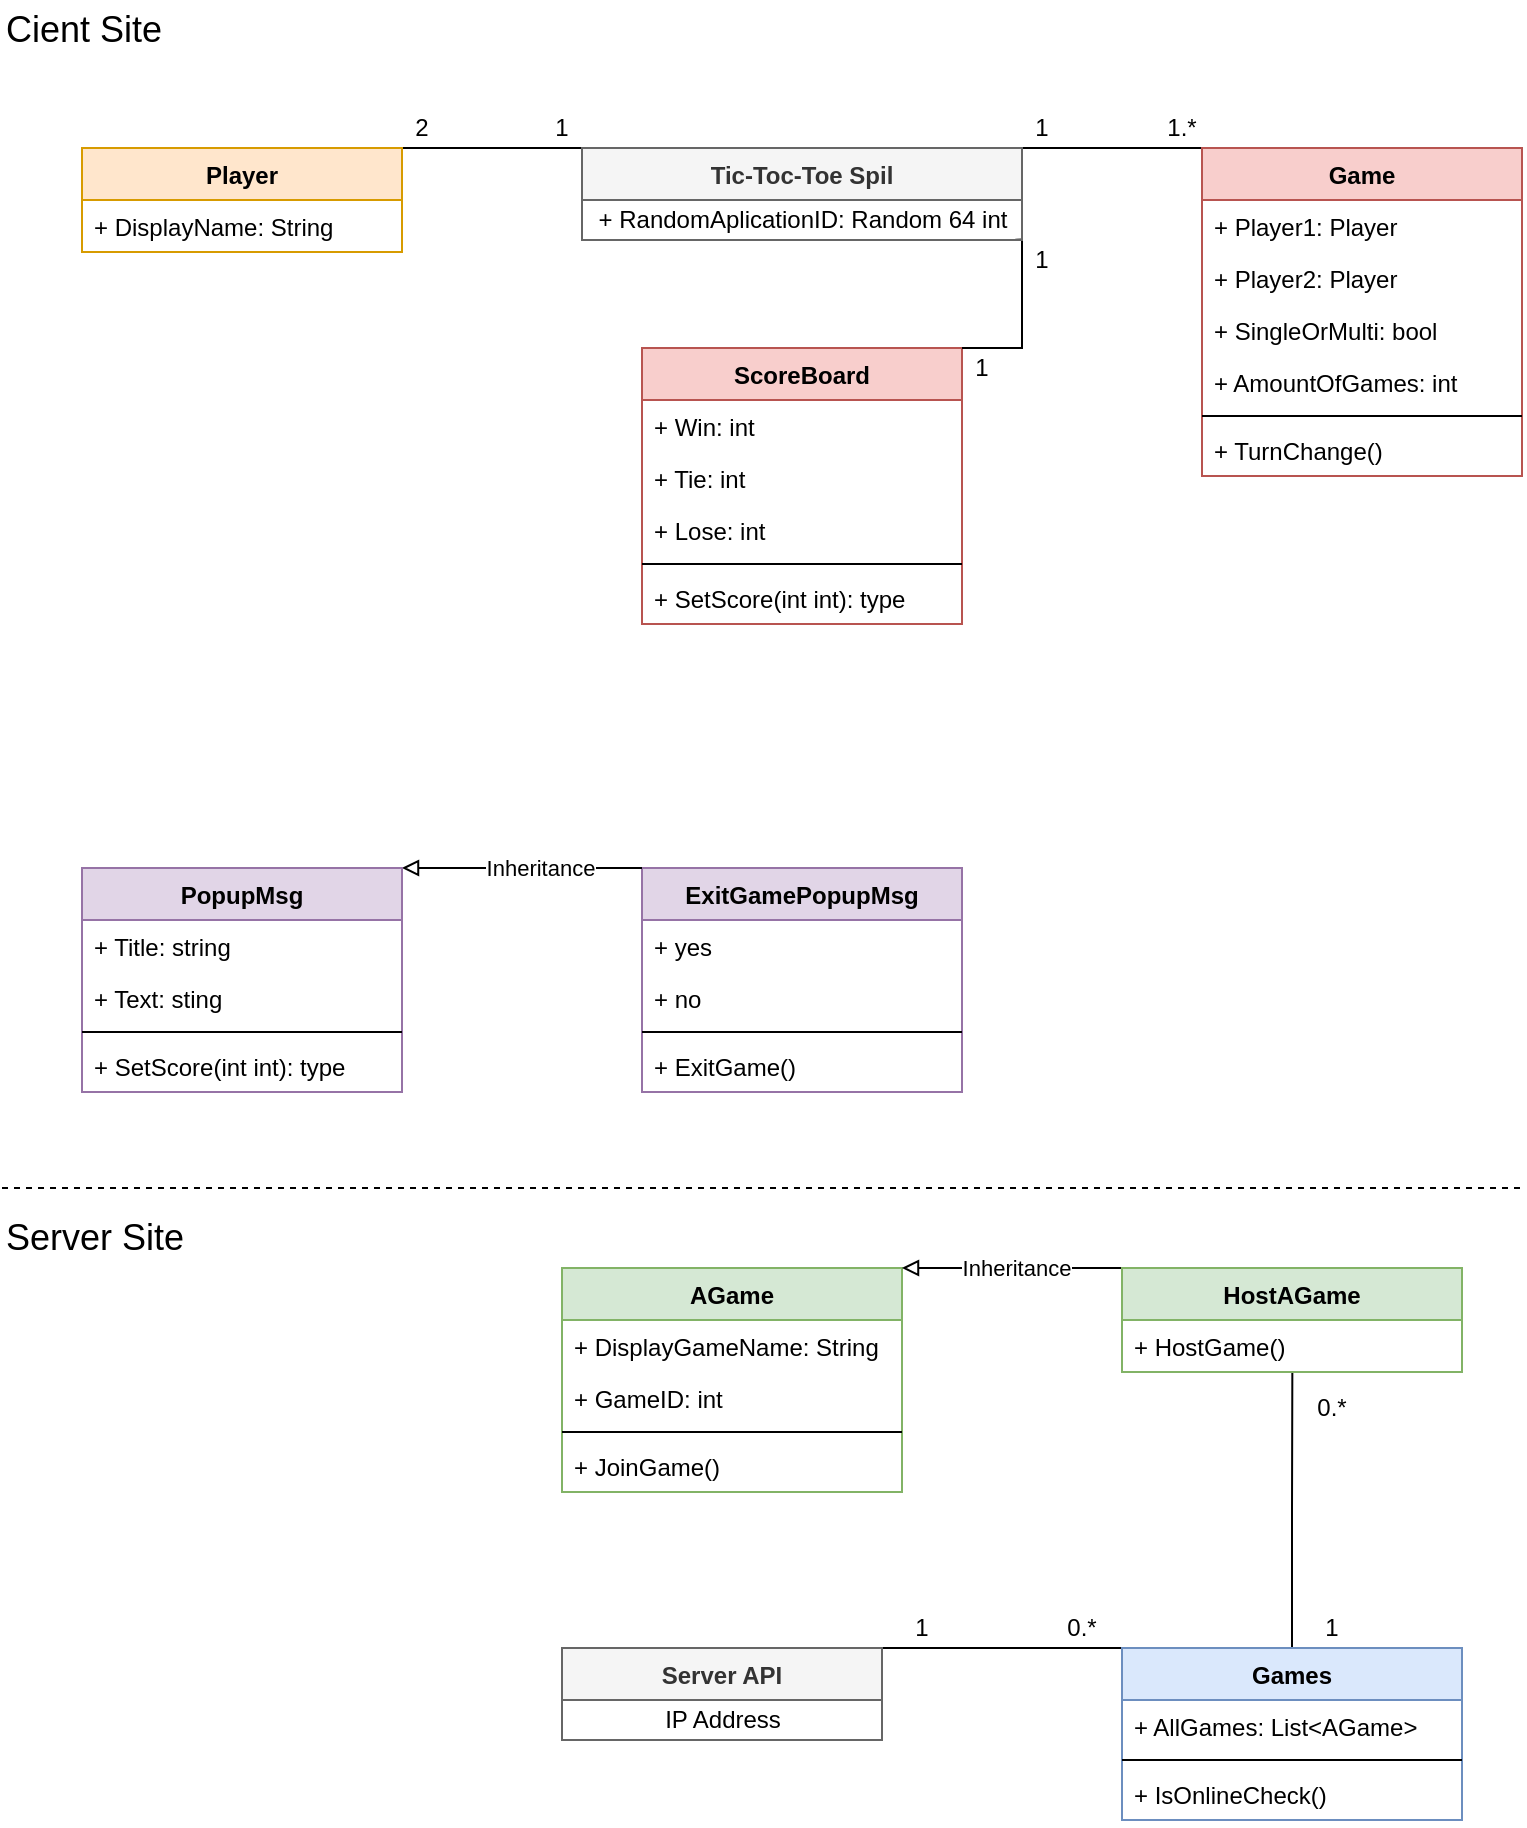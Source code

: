 <mxfile version="13.1.10" type="device"><diagram id="ACzSiA1cWy-pPMRIgDIq" name="Page-1"><mxGraphModel dx="813" dy="435" grid="1" gridSize="10" guides="1" tooltips="1" connect="1" arrows="1" fold="1" page="1" pageScale="1" pageWidth="827" pageHeight="1169" math="0" shadow="0"><root><mxCell id="0"/><mxCell id="1" parent="0"/><mxCell id="vVCE4BORRbF1lqUEulKu-20" value="&lt;font style=&quot;font-size: 18px&quot;&gt;Cient Site&lt;/font&gt;" style="text;html=1;strokeColor=none;fillColor=none;align=left;verticalAlign=middle;whiteSpace=wrap;rounded=0;" parent="1" vertex="1"><mxGeometry x="40" y="6" width="240" height="30" as="geometry"/></mxCell><mxCell id="Mw3CWy66S3aXaLi-vJ4v-68" value="ScoreBoard" style="swimlane;fontStyle=1;align=center;verticalAlign=top;childLayout=stackLayout;horizontal=1;startSize=26;horizontalStack=0;resizeParent=1;resizeParentMax=0;resizeLast=0;collapsible=1;marginBottom=0;fillColor=#f8cecc;strokeColor=#b85450;" parent="1" vertex="1"><mxGeometry x="360" y="180" width="160" height="138" as="geometry"/></mxCell><mxCell id="Mw3CWy66S3aXaLi-vJ4v-69" value="+ Win: int" style="text;strokeColor=none;fillColor=none;align=left;verticalAlign=top;spacingLeft=4;spacingRight=4;overflow=hidden;rotatable=0;points=[[0,0.5],[1,0.5]];portConstraint=eastwest;" parent="Mw3CWy66S3aXaLi-vJ4v-68" vertex="1"><mxGeometry y="26" width="160" height="26" as="geometry"/></mxCell><mxCell id="Mw3CWy66S3aXaLi-vJ4v-86" value="+ Tie: int" style="text;strokeColor=none;fillColor=none;align=left;verticalAlign=top;spacingLeft=4;spacingRight=4;overflow=hidden;rotatable=0;points=[[0,0.5],[1,0.5]];portConstraint=eastwest;" parent="Mw3CWy66S3aXaLi-vJ4v-68" vertex="1"><mxGeometry y="52" width="160" height="26" as="geometry"/></mxCell><mxCell id="Mw3CWy66S3aXaLi-vJ4v-87" value="+ Lose: int" style="text;strokeColor=none;fillColor=none;align=left;verticalAlign=top;spacingLeft=4;spacingRight=4;overflow=hidden;rotatable=0;points=[[0,0.5],[1,0.5]];portConstraint=eastwest;" parent="Mw3CWy66S3aXaLi-vJ4v-68" vertex="1"><mxGeometry y="78" width="160" height="26" as="geometry"/></mxCell><mxCell id="Mw3CWy66S3aXaLi-vJ4v-70" value="" style="line;strokeWidth=1;fillColor=none;align=left;verticalAlign=middle;spacingTop=-1;spacingLeft=3;spacingRight=3;rotatable=0;labelPosition=right;points=[];portConstraint=eastwest;" parent="Mw3CWy66S3aXaLi-vJ4v-68" vertex="1"><mxGeometry y="104" width="160" height="8" as="geometry"/></mxCell><mxCell id="Mw3CWy66S3aXaLi-vJ4v-71" value="+ SetScore(int int): type" style="text;strokeColor=none;fillColor=none;align=left;verticalAlign=top;spacingLeft=4;spacingRight=4;overflow=hidden;rotatable=0;points=[[0,0.5],[1,0.5]];portConstraint=eastwest;" parent="Mw3CWy66S3aXaLi-vJ4v-68" vertex="1"><mxGeometry y="112" width="160" height="26" as="geometry"/></mxCell><mxCell id="vVCE4BORRbF1lqUEulKu-21" value="&lt;font style=&quot;font-size: 18px&quot;&gt;Server Site&lt;/font&gt;" style="text;html=1;strokeColor=none;fillColor=none;align=left;verticalAlign=middle;whiteSpace=wrap;rounded=0;" parent="1" vertex="1"><mxGeometry x="40" y="610" width="240" height="30" as="geometry"/></mxCell><mxCell id="vVCE4BORRbF1lqUEulKu-23" value="" style="endArrow=none;dashed=1;html=1;" parent="1" edge="1"><mxGeometry width="50" height="50" relative="1" as="geometry"><mxPoint x="40" y="600" as="sourcePoint"/><mxPoint x="800" y="600" as="targetPoint"/></mxGeometry></mxCell><mxCell id="Mw3CWy66S3aXaLi-vJ4v-9" style="edgeStyle=orthogonalEdgeStyle;rounded=0;orthogonalLoop=1;jettySize=auto;html=1;exitX=0;exitY=0;exitDx=0;exitDy=0;entryX=1;entryY=0;entryDx=0;entryDy=0;endArrow=none;endFill=0;" parent="1" source="Mw3CWy66S3aXaLi-vJ4v-1" edge="1"><mxGeometry relative="1" as="geometry"><mxPoint x="240" y="80" as="targetPoint"/><Array as="points"><mxPoint x="300" y="80"/><mxPoint x="300" y="80"/></Array></mxGeometry></mxCell><mxCell id="Mw3CWy66S3aXaLi-vJ4v-62" style="edgeStyle=orthogonalEdgeStyle;rounded=0;orthogonalLoop=1;jettySize=auto;html=1;exitX=0;exitY=1;exitDx=0;exitDy=0;entryX=1;entryY=0;entryDx=0;entryDy=0;endArrow=none;endFill=0;" parent="1" source="Mw3CWy66S3aXaLi-vJ4v-10" target="Mw3CWy66S3aXaLi-vJ4v-52" edge="1"><mxGeometry relative="1" as="geometry"><Array as="points"><mxPoint x="180" y="80"/><mxPoint x="180" y="80"/></Array></mxGeometry></mxCell><mxCell id="Mw3CWy66S3aXaLi-vJ4v-10" value="2" style="text;html=1;strokeColor=none;fillColor=none;align=center;verticalAlign=middle;whiteSpace=wrap;rounded=0;" parent="1" vertex="1"><mxGeometry x="240" y="60" width="20" height="20" as="geometry"/></mxCell><mxCell id="Mw3CWy66S3aXaLi-vJ4v-11" value="1" style="text;html=1;strokeColor=none;fillColor=none;align=center;verticalAlign=middle;whiteSpace=wrap;rounded=0;" parent="1" vertex="1"><mxGeometry x="310" y="60" width="20" height="20" as="geometry"/></mxCell><mxCell id="Mw3CWy66S3aXaLi-vJ4v-83" style="edgeStyle=orthogonalEdgeStyle;rounded=0;orthogonalLoop=1;jettySize=auto;html=1;exitX=1;exitY=0;exitDx=0;exitDy=0;entryX=0;entryY=0;entryDx=0;entryDy=0;endArrow=none;endFill=0;" parent="1" source="Mw3CWy66S3aXaLi-vJ4v-33" target="Mw3CWy66S3aXaLi-vJ4v-78" edge="1"><mxGeometry relative="1" as="geometry"><Array as="points"><mxPoint x="500" y="830"/><mxPoint x="500" y="830"/></Array></mxGeometry></mxCell><mxCell id="Mw3CWy66S3aXaLi-vJ4v-52" value="Player" style="swimlane;fontStyle=1;align=center;verticalAlign=top;childLayout=stackLayout;horizontal=1;startSize=26;horizontalStack=0;resizeParent=1;resizeParentMax=0;resizeLast=0;collapsible=1;marginBottom=0;fillColor=#ffe6cc;strokeColor=#d79b00;" parent="1" vertex="1"><mxGeometry x="80" y="80" width="160" height="52" as="geometry"><mxRectangle x="80" y="80" width="80" height="26" as="alternateBounds"/></mxGeometry></mxCell><mxCell id="Mw3CWy66S3aXaLi-vJ4v-61" value="+ DisplayName: String" style="text;strokeColor=none;fillColor=none;align=left;verticalAlign=top;spacingLeft=4;spacingRight=4;overflow=hidden;rotatable=0;points=[[0,0.5],[1,0.5]];portConstraint=eastwest;" parent="Mw3CWy66S3aXaLi-vJ4v-52" vertex="1"><mxGeometry y="26" width="160" height="26" as="geometry"/></mxCell><mxCell id="Mw3CWy66S3aXaLi-vJ4v-72" style="edgeStyle=orthogonalEdgeStyle;rounded=0;orthogonalLoop=1;jettySize=auto;html=1;entryX=0.985;entryY=0.992;entryDx=0;entryDy=0;endArrow=none;endFill=0;entryPerimeter=0;exitX=1;exitY=0;exitDx=0;exitDy=0;" parent="1" source="Mw3CWy66S3aXaLi-vJ4v-68" target="Mw3CWy66S3aXaLi-vJ4v-120" edge="1"><mxGeometry relative="1" as="geometry"><mxPoint x="360" y="140.988" as="targetPoint"/><Array as="points"><mxPoint x="550" y="180"/><mxPoint x="550" y="126"/></Array><mxPoint x="500" y="150" as="sourcePoint"/></mxGeometry></mxCell><mxCell id="Mw3CWy66S3aXaLi-vJ4v-73" value="1" style="text;html=1;strokeColor=none;fillColor=none;align=center;verticalAlign=middle;whiteSpace=wrap;rounded=0;" parent="1" vertex="1"><mxGeometry x="550" y="126" width="20" height="20" as="geometry"/></mxCell><mxCell id="Mw3CWy66S3aXaLi-vJ4v-74" value="1" style="text;html=1;strokeColor=none;fillColor=none;align=center;verticalAlign=middle;whiteSpace=wrap;rounded=0;" parent="1" vertex="1"><mxGeometry x="520" y="180" width="20" height="20" as="geometry"/></mxCell><mxCell id="fo0yCYmnehQVWhWmsTGF-16" style="edgeStyle=orthogonalEdgeStyle;rounded=0;orthogonalLoop=1;jettySize=auto;html=1;exitX=1;exitY=0;exitDx=0;exitDy=0;entryX=0;entryY=0;entryDx=0;entryDy=0;endArrow=none;endFill=0;" edge="1" parent="1" source="Mw3CWy66S3aXaLi-vJ4v-1" target="fo0yCYmnehQVWhWmsTGF-10"><mxGeometry relative="1" as="geometry"><Array as="points"><mxPoint x="600" y="80"/><mxPoint x="600" y="80"/></Array></mxGeometry></mxCell><mxCell id="Mw3CWy66S3aXaLi-vJ4v-1" value="Tic-Toc-Toe Spil" style="swimlane;fontStyle=1;align=center;verticalAlign=top;childLayout=stackLayout;horizontal=1;startSize=26;horizontalStack=0;resizeParent=1;resizeParentMax=0;resizeLast=0;collapsible=1;marginBottom=0;fillColor=#f5f5f5;strokeColor=#666666;fontColor=#333333;" parent="1" vertex="1"><mxGeometry x="330" y="80" width="220" height="46" as="geometry"/></mxCell><mxCell id="Mw3CWy66S3aXaLi-vJ4v-120" value="+ RandomAplicationID: Random 64 int" style="text;html=1;align=center;verticalAlign=middle;resizable=0;points=[];autosize=1;" parent="Mw3CWy66S3aXaLi-vJ4v-1" vertex="1"><mxGeometry y="26" width="220" height="20" as="geometry"/></mxCell><mxCell id="fo0yCYmnehQVWhWmsTGF-10" value="Game" style="swimlane;fontStyle=1;align=center;verticalAlign=top;childLayout=stackLayout;horizontal=1;startSize=26;horizontalStack=0;resizeParent=1;resizeParentMax=0;resizeLast=0;collapsible=1;marginBottom=0;fillColor=#f8cecc;strokeColor=#b85450;" vertex="1" parent="1"><mxGeometry x="640" y="80" width="160" height="164" as="geometry"/></mxCell><mxCell id="fo0yCYmnehQVWhWmsTGF-17" value="+ Player1: Player" style="text;strokeColor=none;fillColor=none;align=left;verticalAlign=top;spacingLeft=4;spacingRight=4;overflow=hidden;rotatable=0;points=[[0,0.5],[1,0.5]];portConstraint=eastwest;" vertex="1" parent="fo0yCYmnehQVWhWmsTGF-10"><mxGeometry y="26" width="160" height="26" as="geometry"/></mxCell><mxCell id="fo0yCYmnehQVWhWmsTGF-18" value="+ Player2: Player" style="text;strokeColor=none;fillColor=none;align=left;verticalAlign=top;spacingLeft=4;spacingRight=4;overflow=hidden;rotatable=0;points=[[0,0.5],[1,0.5]];portConstraint=eastwest;" vertex="1" parent="fo0yCYmnehQVWhWmsTGF-10"><mxGeometry y="52" width="160" height="26" as="geometry"/></mxCell><mxCell id="Mw3CWy66S3aXaLi-vJ4v-56" value="+ SingleOrMulti: bool" style="text;strokeColor=none;fillColor=none;align=left;verticalAlign=top;spacingLeft=4;spacingRight=4;overflow=hidden;rotatable=0;points=[[0,0.5],[1,0.5]];portConstraint=eastwest;" parent="fo0yCYmnehQVWhWmsTGF-10" vertex="1"><mxGeometry y="78" width="160" height="26" as="geometry"/></mxCell><mxCell id="fo0yCYmnehQVWhWmsTGF-11" value="+ AmountOfGames: int" style="text;strokeColor=none;fillColor=none;align=left;verticalAlign=top;spacingLeft=4;spacingRight=4;overflow=hidden;rotatable=0;points=[[0,0.5],[1,0.5]];portConstraint=eastwest;" vertex="1" parent="fo0yCYmnehQVWhWmsTGF-10"><mxGeometry y="104" width="160" height="26" as="geometry"/></mxCell><mxCell id="fo0yCYmnehQVWhWmsTGF-14" value="" style="line;strokeWidth=1;fillColor=none;align=left;verticalAlign=middle;spacingTop=-1;spacingLeft=3;spacingRight=3;rotatable=0;labelPosition=right;points=[];portConstraint=eastwest;" vertex="1" parent="fo0yCYmnehQVWhWmsTGF-10"><mxGeometry y="130" width="160" height="8" as="geometry"/></mxCell><mxCell id="fo0yCYmnehQVWhWmsTGF-15" value="+ TurnChange()" style="text;strokeColor=none;fillColor=none;align=left;verticalAlign=top;spacingLeft=4;spacingRight=4;overflow=hidden;rotatable=0;points=[[0,0.5],[1,0.5]];portConstraint=eastwest;" vertex="1" parent="fo0yCYmnehQVWhWmsTGF-10"><mxGeometry y="138" width="160" height="26" as="geometry"/></mxCell><mxCell id="Mw3CWy66S3aXaLi-vJ4v-84" value="1" style="text;html=1;strokeColor=none;fillColor=none;align=center;verticalAlign=middle;whiteSpace=wrap;rounded=0;" parent="1" vertex="1"><mxGeometry x="480" y="810" width="40" height="20" as="geometry"/></mxCell><mxCell id="Mw3CWy66S3aXaLi-vJ4v-85" value="0.*" style="text;html=1;strokeColor=none;fillColor=none;align=center;verticalAlign=middle;whiteSpace=wrap;rounded=0;" parent="1" vertex="1"><mxGeometry x="560" y="810" width="40" height="20" as="geometry"/></mxCell><mxCell id="Mw3CWy66S3aXaLi-vJ4v-94" value="ExitGamePopupMsg" style="swimlane;fontStyle=1;align=center;verticalAlign=top;childLayout=stackLayout;horizontal=1;startSize=26;horizontalStack=0;resizeParent=1;resizeParentMax=0;resizeLast=0;collapsible=1;marginBottom=0;fillColor=#e1d5e7;strokeColor=#9673a6;" parent="1" vertex="1"><mxGeometry x="360" y="440" width="160" height="112" as="geometry"><mxRectangle x="440" y="450" width="150" height="26" as="alternateBounds"/></mxGeometry></mxCell><mxCell id="Mw3CWy66S3aXaLi-vJ4v-95" value="+ yes" style="text;strokeColor=none;fillColor=none;align=left;verticalAlign=top;spacingLeft=4;spacingRight=4;overflow=hidden;rotatable=0;points=[[0,0.5],[1,0.5]];portConstraint=eastwest;" parent="Mw3CWy66S3aXaLi-vJ4v-94" vertex="1"><mxGeometry y="26" width="160" height="26" as="geometry"/></mxCell><mxCell id="Mw3CWy66S3aXaLi-vJ4v-96" value="+ no" style="text;strokeColor=none;fillColor=none;align=left;verticalAlign=top;spacingLeft=4;spacingRight=4;overflow=hidden;rotatable=0;points=[[0,0.5],[1,0.5]];portConstraint=eastwest;" parent="Mw3CWy66S3aXaLi-vJ4v-94" vertex="1"><mxGeometry y="52" width="160" height="26" as="geometry"/></mxCell><mxCell id="Mw3CWy66S3aXaLi-vJ4v-97" value="" style="line;strokeWidth=1;fillColor=none;align=left;verticalAlign=middle;spacingTop=-1;spacingLeft=3;spacingRight=3;rotatable=0;labelPosition=right;points=[];portConstraint=eastwest;" parent="Mw3CWy66S3aXaLi-vJ4v-94" vertex="1"><mxGeometry y="78" width="160" height="8" as="geometry"/></mxCell><mxCell id="Mw3CWy66S3aXaLi-vJ4v-98" value="+ ExitGame()" style="text;strokeColor=none;fillColor=none;align=left;verticalAlign=top;spacingLeft=4;spacingRight=4;overflow=hidden;rotatable=0;points=[[0,0.5],[1,0.5]];portConstraint=eastwest;" parent="Mw3CWy66S3aXaLi-vJ4v-94" vertex="1"><mxGeometry y="86" width="160" height="26" as="geometry"/></mxCell><mxCell id="Mw3CWy66S3aXaLi-vJ4v-101" style="edgeStyle=orthogonalEdgeStyle;rounded=0;orthogonalLoop=1;jettySize=auto;html=1;exitX=1;exitY=0;exitDx=0;exitDy=0;entryX=0;entryY=0;entryDx=0;entryDy=0;startArrow=block;startFill=0;endArrow=none;endFill=0;" parent="1" source="Mw3CWy66S3aXaLi-vJ4v-88" target="Mw3CWy66S3aXaLi-vJ4v-94" edge="1"><mxGeometry relative="1" as="geometry"><Array as="points"><mxPoint x="280" y="440"/><mxPoint x="280" y="440"/></Array></mxGeometry></mxCell><mxCell id="Mw3CWy66S3aXaLi-vJ4v-102" value="Inheritance" style="edgeLabel;html=1;align=center;verticalAlign=middle;resizable=0;points=[];" parent="Mw3CWy66S3aXaLi-vJ4v-101" vertex="1" connectable="0"><mxGeometry x="0.146" relative="1" as="geometry"><mxPoint as="offset"/></mxGeometry></mxCell><mxCell id="Mw3CWy66S3aXaLi-vJ4v-88" value="PopupMsg" style="swimlane;fontStyle=1;align=center;verticalAlign=top;childLayout=stackLayout;horizontal=1;startSize=26;horizontalStack=0;resizeParent=1;resizeParentMax=0;resizeLast=0;collapsible=1;marginBottom=0;fillColor=#e1d5e7;strokeColor=#9673a6;" parent="1" vertex="1"><mxGeometry x="80" y="440" width="160" height="112" as="geometry"/></mxCell><mxCell id="Mw3CWy66S3aXaLi-vJ4v-89" value="+ Title: string" style="text;strokeColor=none;fillColor=none;align=left;verticalAlign=top;spacingLeft=4;spacingRight=4;overflow=hidden;rotatable=0;points=[[0,0.5],[1,0.5]];portConstraint=eastwest;" parent="Mw3CWy66S3aXaLi-vJ4v-88" vertex="1"><mxGeometry y="26" width="160" height="26" as="geometry"/></mxCell><mxCell id="Mw3CWy66S3aXaLi-vJ4v-90" value="+ Text: sting" style="text;strokeColor=none;fillColor=none;align=left;verticalAlign=top;spacingLeft=4;spacingRight=4;overflow=hidden;rotatable=0;points=[[0,0.5],[1,0.5]];portConstraint=eastwest;" parent="Mw3CWy66S3aXaLi-vJ4v-88" vertex="1"><mxGeometry y="52" width="160" height="26" as="geometry"/></mxCell><mxCell id="Mw3CWy66S3aXaLi-vJ4v-92" value="" style="line;strokeWidth=1;fillColor=none;align=left;verticalAlign=middle;spacingTop=-1;spacingLeft=3;spacingRight=3;rotatable=0;labelPosition=right;points=[];portConstraint=eastwest;" parent="Mw3CWy66S3aXaLi-vJ4v-88" vertex="1"><mxGeometry y="78" width="160" height="8" as="geometry"/></mxCell><mxCell id="Mw3CWy66S3aXaLi-vJ4v-93" value="+ SetScore(int int): type" style="text;strokeColor=none;fillColor=none;align=left;verticalAlign=top;spacingLeft=4;spacingRight=4;overflow=hidden;rotatable=0;points=[[0,0.5],[1,0.5]];portConstraint=eastwest;" parent="Mw3CWy66S3aXaLi-vJ4v-88" vertex="1"><mxGeometry y="86" width="160" height="26" as="geometry"/></mxCell><mxCell id="Mw3CWy66S3aXaLi-vJ4v-126" style="edgeStyle=orthogonalEdgeStyle;rounded=0;orthogonalLoop=1;jettySize=auto;html=1;exitX=0.5;exitY=0;exitDx=0;exitDy=0;entryX=0.501;entryY=1;entryDx=0;entryDy=0;entryPerimeter=0;startArrow=none;startFill=0;endArrow=none;endFill=0;" parent="1" source="Mw3CWy66S3aXaLi-vJ4v-78" target="Mw3CWy66S3aXaLi-vJ4v-119" edge="1"><mxGeometry relative="1" as="geometry"/></mxCell><mxCell id="Mw3CWy66S3aXaLi-vJ4v-78" value="Games" style="swimlane;fontStyle=1;align=center;verticalAlign=top;childLayout=stackLayout;horizontal=1;startSize=26;horizontalStack=0;resizeParent=1;resizeParentMax=0;resizeLast=0;collapsible=1;marginBottom=0;fillColor=#dae8fc;strokeColor=#6c8ebf;" parent="1" vertex="1"><mxGeometry x="600" y="830" width="170" height="86" as="geometry"/></mxCell><mxCell id="Mw3CWy66S3aXaLi-vJ4v-82" value="+ AllGames: List&lt;AGame&gt;" style="text;strokeColor=none;fillColor=none;align=left;verticalAlign=top;spacingLeft=4;spacingRight=4;overflow=hidden;rotatable=0;points=[[0,0.5],[1,0.5]];portConstraint=eastwest;" parent="Mw3CWy66S3aXaLi-vJ4v-78" vertex="1"><mxGeometry y="26" width="170" height="26" as="geometry"/></mxCell><mxCell id="Mw3CWy66S3aXaLi-vJ4v-80" value="" style="line;strokeWidth=1;fillColor=none;align=left;verticalAlign=middle;spacingTop=-1;spacingLeft=3;spacingRight=3;rotatable=0;labelPosition=right;points=[];portConstraint=eastwest;" parent="Mw3CWy66S3aXaLi-vJ4v-78" vertex="1"><mxGeometry y="52" width="170" height="8" as="geometry"/></mxCell><mxCell id="Mw3CWy66S3aXaLi-vJ4v-103" value="+ IsOnlineCheck()" style="text;strokeColor=none;fillColor=none;align=left;verticalAlign=top;spacingLeft=4;spacingRight=4;overflow=hidden;rotatable=0;points=[[0,0.5],[1,0.5]];portConstraint=eastwest;" parent="Mw3CWy66S3aXaLi-vJ4v-78" vertex="1"><mxGeometry y="60" width="170" height="26" as="geometry"/></mxCell><mxCell id="Mw3CWy66S3aXaLi-vJ4v-106" value="AGame" style="swimlane;fontStyle=1;align=center;verticalAlign=top;childLayout=stackLayout;horizontal=1;startSize=26;horizontalStack=0;resizeParent=1;resizeParentMax=0;resizeLast=0;collapsible=1;marginBottom=0;fillColor=#d5e8d4;strokeColor=#82b366;" parent="1" vertex="1"><mxGeometry x="320" y="640" width="170" height="112" as="geometry"/></mxCell><mxCell id="Mw3CWy66S3aXaLi-vJ4v-107" value="+ DisplayGameName: String" style="text;strokeColor=none;fillColor=none;align=left;verticalAlign=top;spacingLeft=4;spacingRight=4;overflow=hidden;rotatable=0;points=[[0,0.5],[1,0.5]];portConstraint=eastwest;" parent="Mw3CWy66S3aXaLi-vJ4v-106" vertex="1"><mxGeometry y="26" width="170" height="26" as="geometry"/></mxCell><mxCell id="Mw3CWy66S3aXaLi-vJ4v-108" value="+ GameID: int" style="text;strokeColor=none;fillColor=none;align=left;verticalAlign=top;spacingLeft=4;spacingRight=4;overflow=hidden;rotatable=0;points=[[0,0.5],[1,0.5]];portConstraint=eastwest;" parent="Mw3CWy66S3aXaLi-vJ4v-106" vertex="1"><mxGeometry y="52" width="170" height="26" as="geometry"/></mxCell><mxCell id="Mw3CWy66S3aXaLi-vJ4v-109" value="" style="line;strokeWidth=1;fillColor=none;align=left;verticalAlign=middle;spacingTop=-1;spacingLeft=3;spacingRight=3;rotatable=0;labelPosition=right;points=[];portConstraint=eastwest;" parent="Mw3CWy66S3aXaLi-vJ4v-106" vertex="1"><mxGeometry y="78" width="170" height="8" as="geometry"/></mxCell><mxCell id="Mw3CWy66S3aXaLi-vJ4v-110" value="+ JoinGame()" style="text;strokeColor=none;fillColor=none;align=left;verticalAlign=top;spacingLeft=4;spacingRight=4;overflow=hidden;rotatable=0;points=[[0,0.5],[1,0.5]];portConstraint=eastwest;" parent="Mw3CWy66S3aXaLi-vJ4v-106" vertex="1"><mxGeometry y="86" width="170" height="26" as="geometry"/></mxCell><mxCell id="Mw3CWy66S3aXaLi-vJ4v-124" style="edgeStyle=orthogonalEdgeStyle;rounded=0;orthogonalLoop=1;jettySize=auto;html=1;exitX=0;exitY=0;exitDx=0;exitDy=0;entryX=1;entryY=0;entryDx=0;entryDy=0;startArrow=none;startFill=0;endArrow=block;endFill=0;" parent="1" source="Mw3CWy66S3aXaLi-vJ4v-115" target="Mw3CWy66S3aXaLi-vJ4v-106" edge="1"><mxGeometry relative="1" as="geometry"><Array as="points"><mxPoint x="550" y="640"/><mxPoint x="550" y="640"/></Array></mxGeometry></mxCell><mxCell id="Mw3CWy66S3aXaLi-vJ4v-125" value="Inheritance" style="edgeLabel;html=1;align=center;verticalAlign=middle;resizable=0;points=[];" parent="Mw3CWy66S3aXaLi-vJ4v-124" vertex="1" connectable="0"><mxGeometry x="-0.311" y="1" relative="1" as="geometry"><mxPoint x="-15.52" y="-1" as="offset"/></mxGeometry></mxCell><mxCell id="Mw3CWy66S3aXaLi-vJ4v-115" value="HostAGame" style="swimlane;fontStyle=1;align=center;verticalAlign=top;childLayout=stackLayout;horizontal=1;startSize=26;horizontalStack=0;resizeParent=1;resizeParentMax=0;resizeLast=0;collapsible=1;marginBottom=0;fillColor=#d5e8d4;strokeColor=#82b366;" parent="1" vertex="1"><mxGeometry x="600" y="640" width="170" height="52" as="geometry"/></mxCell><mxCell id="Mw3CWy66S3aXaLi-vJ4v-119" value="+ HostGame()" style="text;strokeColor=none;fillColor=none;align=left;verticalAlign=top;spacingLeft=4;spacingRight=4;overflow=hidden;rotatable=0;points=[[0,0.5],[1,0.5]];portConstraint=eastwest;" parent="Mw3CWy66S3aXaLi-vJ4v-115" vertex="1"><mxGeometry y="26" width="170" height="26" as="geometry"/></mxCell><mxCell id="Mw3CWy66S3aXaLi-vJ4v-127" value="0.*" style="text;html=1;strokeColor=none;fillColor=none;align=center;verticalAlign=middle;whiteSpace=wrap;rounded=0;" parent="1" vertex="1"><mxGeometry x="690" y="700" width="30" height="20" as="geometry"/></mxCell><mxCell id="Mw3CWy66S3aXaLi-vJ4v-128" value="1" style="text;html=1;strokeColor=none;fillColor=none;align=center;verticalAlign=middle;whiteSpace=wrap;rounded=0;" parent="1" vertex="1"><mxGeometry x="685" y="810" width="40" height="20" as="geometry"/></mxCell><mxCell id="Mw3CWy66S3aXaLi-vJ4v-33" value="Server API" style="swimlane;fontStyle=1;align=center;verticalAlign=top;childLayout=stackLayout;horizontal=1;startSize=26;horizontalStack=0;resizeParent=1;resizeParentMax=0;resizeLast=0;collapsible=1;marginBottom=0;fillColor=#f5f5f5;strokeColor=#666666;fontColor=#333333;" parent="1" vertex="1"><mxGeometry x="320" y="830" width="160" height="46" as="geometry"/></mxCell><mxCell id="Mw3CWy66S3aXaLi-vJ4v-121" value="IP Address" style="text;html=1;align=center;verticalAlign=middle;resizable=0;points=[];autosize=1;" parent="Mw3CWy66S3aXaLi-vJ4v-33" vertex="1"><mxGeometry y="26" width="160" height="20" as="geometry"/></mxCell><mxCell id="fo0yCYmnehQVWhWmsTGF-21" value="1" style="text;html=1;strokeColor=none;fillColor=none;align=center;verticalAlign=middle;whiteSpace=wrap;rounded=0;" vertex="1" parent="1"><mxGeometry x="550" y="60" width="20" height="20" as="geometry"/></mxCell><mxCell id="fo0yCYmnehQVWhWmsTGF-22" value="1.*" style="text;html=1;strokeColor=none;fillColor=none;align=center;verticalAlign=middle;whiteSpace=wrap;rounded=0;" vertex="1" parent="1"><mxGeometry x="620" y="60" width="20" height="20" as="geometry"/></mxCell></root></mxGraphModel></diagram></mxfile>
